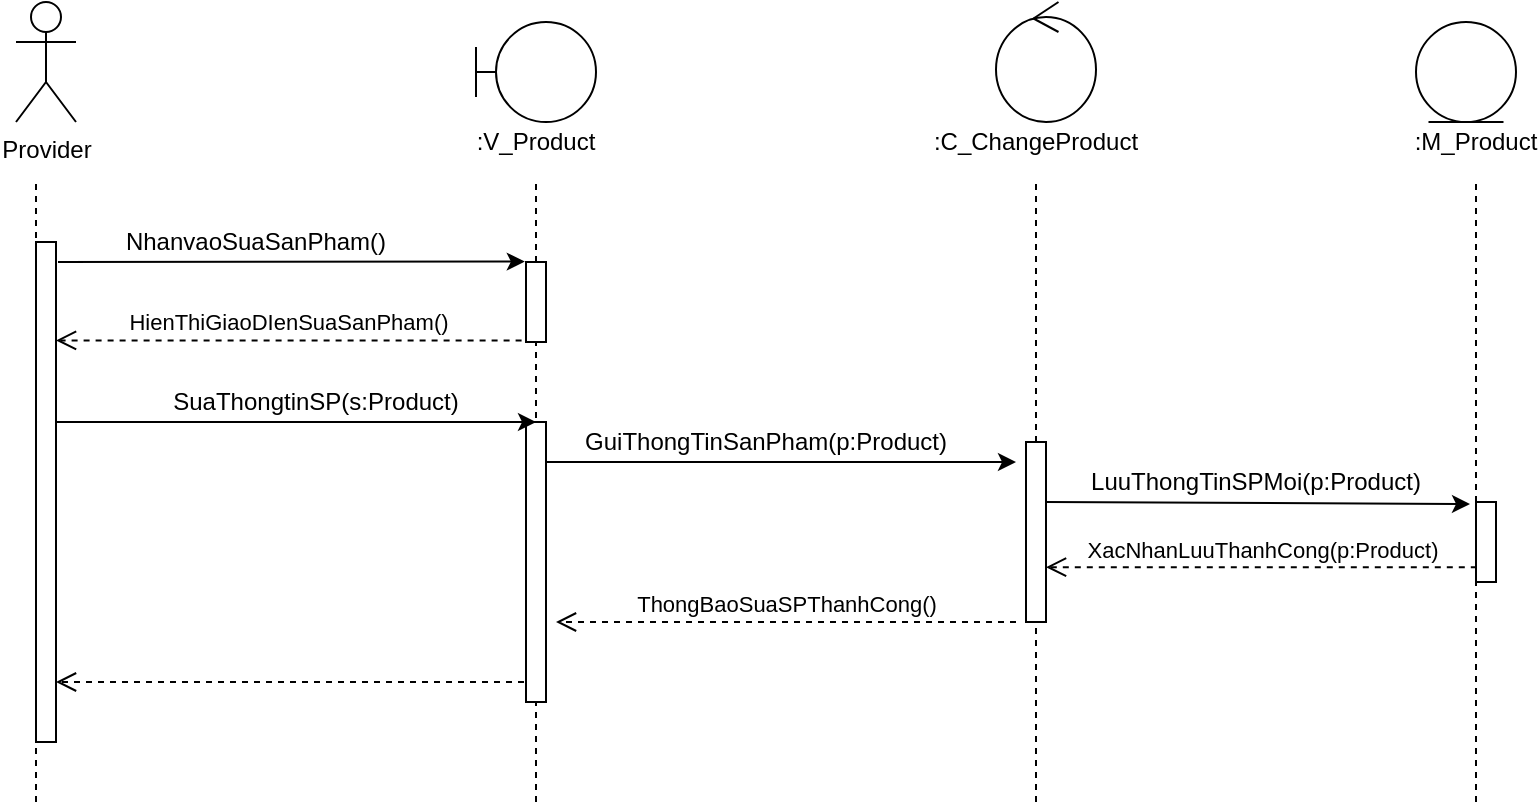 <mxfile version="14.0.1" type="github">
  <diagram id="ggRN562XI57otyQyplnl" name="Page-1">
    <mxGraphModel dx="1038" dy="548" grid="1" gridSize="10" guides="1" tooltips="1" connect="1" arrows="1" fold="1" page="1" pageScale="1" pageWidth="850" pageHeight="1100" math="0" shadow="0">
      <root>
        <mxCell id="0" />
        <mxCell id="1" parent="0" />
        <mxCell id="kedC6RMu_d--TANpmm6A-1" value="Provider" style="shape=umlActor;verticalLabelPosition=bottom;verticalAlign=top;html=1;outlineConnect=0;" parent="1" vertex="1">
          <mxGeometry x="50" y="30" width="30" height="60" as="geometry" />
        </mxCell>
        <mxCell id="kedC6RMu_d--TANpmm6A-2" value="" style="ellipse;shape=umlControl;whiteSpace=wrap;html=1;" parent="1" vertex="1">
          <mxGeometry x="540" y="30" width="50" height="60" as="geometry" />
        </mxCell>
        <mxCell id="kedC6RMu_d--TANpmm6A-3" value=":V_Product" style="text;html=1;strokeColor=none;fillColor=none;align=center;verticalAlign=middle;whiteSpace=wrap;rounded=0;" parent="1" vertex="1">
          <mxGeometry x="290" y="90" width="40" height="20" as="geometry" />
        </mxCell>
        <mxCell id="kedC6RMu_d--TANpmm6A-4" value="" style="shape=umlBoundary;whiteSpace=wrap;html=1;" parent="1" vertex="1">
          <mxGeometry x="280" y="40" width="60" height="50" as="geometry" />
        </mxCell>
        <mxCell id="kedC6RMu_d--TANpmm6A-6" value="" style="ellipse;shape=umlEntity;whiteSpace=wrap;html=1;" parent="1" vertex="1">
          <mxGeometry x="750" y="40" width="50" height="50" as="geometry" />
        </mxCell>
        <mxCell id="kedC6RMu_d--TANpmm6A-7" value=":C_ChangeProduct" style="text;html=1;strokeColor=none;fillColor=none;align=center;verticalAlign=middle;whiteSpace=wrap;rounded=0;" parent="1" vertex="1">
          <mxGeometry x="540" y="90" width="40" height="20" as="geometry" />
        </mxCell>
        <mxCell id="kedC6RMu_d--TANpmm6A-8" value=":M_Product" style="text;html=1;strokeColor=none;fillColor=none;align=center;verticalAlign=middle;whiteSpace=wrap;rounded=0;" parent="1" vertex="1">
          <mxGeometry x="760" y="90" width="40" height="20" as="geometry" />
        </mxCell>
        <mxCell id="kedC6RMu_d--TANpmm6A-11" value="" style="endArrow=none;dashed=1;html=1;" parent="1" edge="1">
          <mxGeometry width="50" height="50" relative="1" as="geometry">
            <mxPoint x="780" y="430" as="sourcePoint" />
            <mxPoint x="780" y="120" as="targetPoint" />
          </mxGeometry>
        </mxCell>
        <mxCell id="kedC6RMu_d--TANpmm6A-12" value="" style="endArrow=none;dashed=1;html=1;" parent="1" edge="1">
          <mxGeometry width="50" height="50" relative="1" as="geometry">
            <mxPoint x="560" y="430" as="sourcePoint" />
            <mxPoint x="560" y="120" as="targetPoint" />
          </mxGeometry>
        </mxCell>
        <mxCell id="kedC6RMu_d--TANpmm6A-13" value="" style="endArrow=none;dashed=1;html=1;" parent="1" edge="1">
          <mxGeometry width="50" height="50" relative="1" as="geometry">
            <mxPoint x="310" y="430" as="sourcePoint" />
            <mxPoint x="310" y="120" as="targetPoint" />
          </mxGeometry>
        </mxCell>
        <mxCell id="kedC6RMu_d--TANpmm6A-14" value="" style="endArrow=none;dashed=1;html=1;" parent="1" edge="1">
          <mxGeometry width="50" height="50" relative="1" as="geometry">
            <mxPoint x="60" y="430" as="sourcePoint" />
            <mxPoint x="60" y="120" as="targetPoint" />
          </mxGeometry>
        </mxCell>
        <mxCell id="kedC6RMu_d--TANpmm6A-15" value="" style="html=1;points=[];perimeter=orthogonalPerimeter;" parent="1" vertex="1">
          <mxGeometry x="60" y="150" width="10" height="250" as="geometry" />
        </mxCell>
        <mxCell id="kedC6RMu_d--TANpmm6A-16" value="" style="html=1;points=[];perimeter=orthogonalPerimeter;" parent="1" vertex="1">
          <mxGeometry x="305" y="160" width="10" height="40" as="geometry" />
        </mxCell>
        <mxCell id="kedC6RMu_d--TANpmm6A-18" value="HienThiGiaoDIenSuaSanPham()" style="html=1;verticalAlign=bottom;endArrow=open;dashed=1;endSize=8;exitX=-0.22;exitY=0.98;exitDx=0;exitDy=0;exitPerimeter=0;" parent="1" source="kedC6RMu_d--TANpmm6A-16" target="kedC6RMu_d--TANpmm6A-15" edge="1">
          <mxGeometry relative="1" as="geometry">
            <mxPoint x="460" y="220" as="sourcePoint" />
            <mxPoint x="70" y="437" as="targetPoint" />
          </mxGeometry>
        </mxCell>
        <mxCell id="kedC6RMu_d--TANpmm6A-20" value="" style="html=1;points=[];perimeter=orthogonalPerimeter;" parent="1" vertex="1">
          <mxGeometry x="305" y="240" width="10" height="140" as="geometry" />
        </mxCell>
        <mxCell id="kedC6RMu_d--TANpmm6A-21" value="" style="html=1;points=[];perimeter=orthogonalPerimeter;" parent="1" vertex="1">
          <mxGeometry x="555" y="250" width="10" height="90" as="geometry" />
        </mxCell>
        <mxCell id="kedC6RMu_d--TANpmm6A-22" value="" style="html=1;points=[];perimeter=orthogonalPerimeter;" parent="1" vertex="1">
          <mxGeometry x="780" y="280" width="10" height="40" as="geometry" />
        </mxCell>
        <mxCell id="kedC6RMu_d--TANpmm6A-24" value="" style="endArrow=classic;html=1;entryX=-0.06;entryY=-0.005;entryDx=0;entryDy=0;entryPerimeter=0;" parent="1" target="kedC6RMu_d--TANpmm6A-16" edge="1">
          <mxGeometry width="50" height="50" relative="1" as="geometry">
            <mxPoint x="71" y="160" as="sourcePoint" />
            <mxPoint x="450" y="240" as="targetPoint" />
          </mxGeometry>
        </mxCell>
        <mxCell id="kedC6RMu_d--TANpmm6A-25" value="NhanvaoSuaSanPham()" style="text;html=1;strokeColor=none;fillColor=none;align=center;verticalAlign=middle;whiteSpace=wrap;rounded=0;" parent="1" vertex="1">
          <mxGeometry x="150" y="140" width="40" height="20" as="geometry" />
        </mxCell>
        <mxCell id="kedC6RMu_d--TANpmm6A-26" value="" style="endArrow=classic;html=1;" parent="1" edge="1">
          <mxGeometry width="50" height="50" relative="1" as="geometry">
            <mxPoint x="70" y="240" as="sourcePoint" />
            <mxPoint x="310" y="240" as="targetPoint" />
          </mxGeometry>
        </mxCell>
        <mxCell id="kedC6RMu_d--TANpmm6A-28" value="SuaThongtinSP(s:Product)" style="text;html=1;strokeColor=none;fillColor=none;align=center;verticalAlign=middle;whiteSpace=wrap;rounded=0;" parent="1" vertex="1">
          <mxGeometry x="180" y="220" width="40" height="20" as="geometry" />
        </mxCell>
        <mxCell id="kedC6RMu_d--TANpmm6A-29" value="" style="endArrow=classic;html=1;" parent="1" source="kedC6RMu_d--TANpmm6A-20" edge="1">
          <mxGeometry width="50" height="50" relative="1" as="geometry">
            <mxPoint x="320" y="260" as="sourcePoint" />
            <mxPoint x="550" y="260" as="targetPoint" />
          </mxGeometry>
        </mxCell>
        <mxCell id="kedC6RMu_d--TANpmm6A-30" value="GuiThongTinSanPham(p:Product)" style="text;html=1;strokeColor=none;fillColor=none;align=center;verticalAlign=middle;whiteSpace=wrap;rounded=0;" parent="1" vertex="1">
          <mxGeometry x="405" y="240" width="40" height="20" as="geometry" />
        </mxCell>
        <mxCell id="kedC6RMu_d--TANpmm6A-34" value="" style="endArrow=classic;html=1;" parent="1" edge="1">
          <mxGeometry width="50" height="50" relative="1" as="geometry">
            <mxPoint x="565" y="280" as="sourcePoint" />
            <mxPoint x="777" y="281" as="targetPoint" />
          </mxGeometry>
        </mxCell>
        <mxCell id="kedC6RMu_d--TANpmm6A-35" value="LuuThongTinSPMoi(p:Product)" style="text;html=1;strokeColor=none;fillColor=none;align=center;verticalAlign=middle;whiteSpace=wrap;rounded=0;" parent="1" vertex="1">
          <mxGeometry x="650" y="260" width="40" height="20" as="geometry" />
        </mxCell>
        <mxCell id="kedC6RMu_d--TANpmm6A-36" value="XacNhanLuuThanhCong(p:Product)" style="html=1;verticalAlign=bottom;endArrow=open;dashed=1;endSize=8;exitX=0.04;exitY=0.815;exitDx=0;exitDy=0;exitPerimeter=0;" parent="1" source="kedC6RMu_d--TANpmm6A-22" target="kedC6RMu_d--TANpmm6A-21" edge="1">
          <mxGeometry relative="1" as="geometry">
            <mxPoint x="460" y="270" as="sourcePoint" />
            <mxPoint x="380" y="270" as="targetPoint" />
            <Array as="points" />
          </mxGeometry>
        </mxCell>
        <mxCell id="kedC6RMu_d--TANpmm6A-37" value="ThongBaoSuaSPThanhCong()" style="html=1;verticalAlign=bottom;endArrow=open;dashed=1;endSize=8;" parent="1" edge="1">
          <mxGeometry relative="1" as="geometry">
            <mxPoint x="550" y="340" as="sourcePoint" />
            <mxPoint x="320" y="340" as="targetPoint" />
          </mxGeometry>
        </mxCell>
        <mxCell id="kedC6RMu_d--TANpmm6A-41" value="" style="html=1;verticalAlign=bottom;endArrow=open;dashed=1;endSize=8;" parent="1" target="kedC6RMu_d--TANpmm6A-15" edge="1">
          <mxGeometry relative="1" as="geometry">
            <mxPoint x="304" y="370" as="sourcePoint" />
            <mxPoint x="70" y="519" as="targetPoint" />
          </mxGeometry>
        </mxCell>
      </root>
    </mxGraphModel>
  </diagram>
</mxfile>
